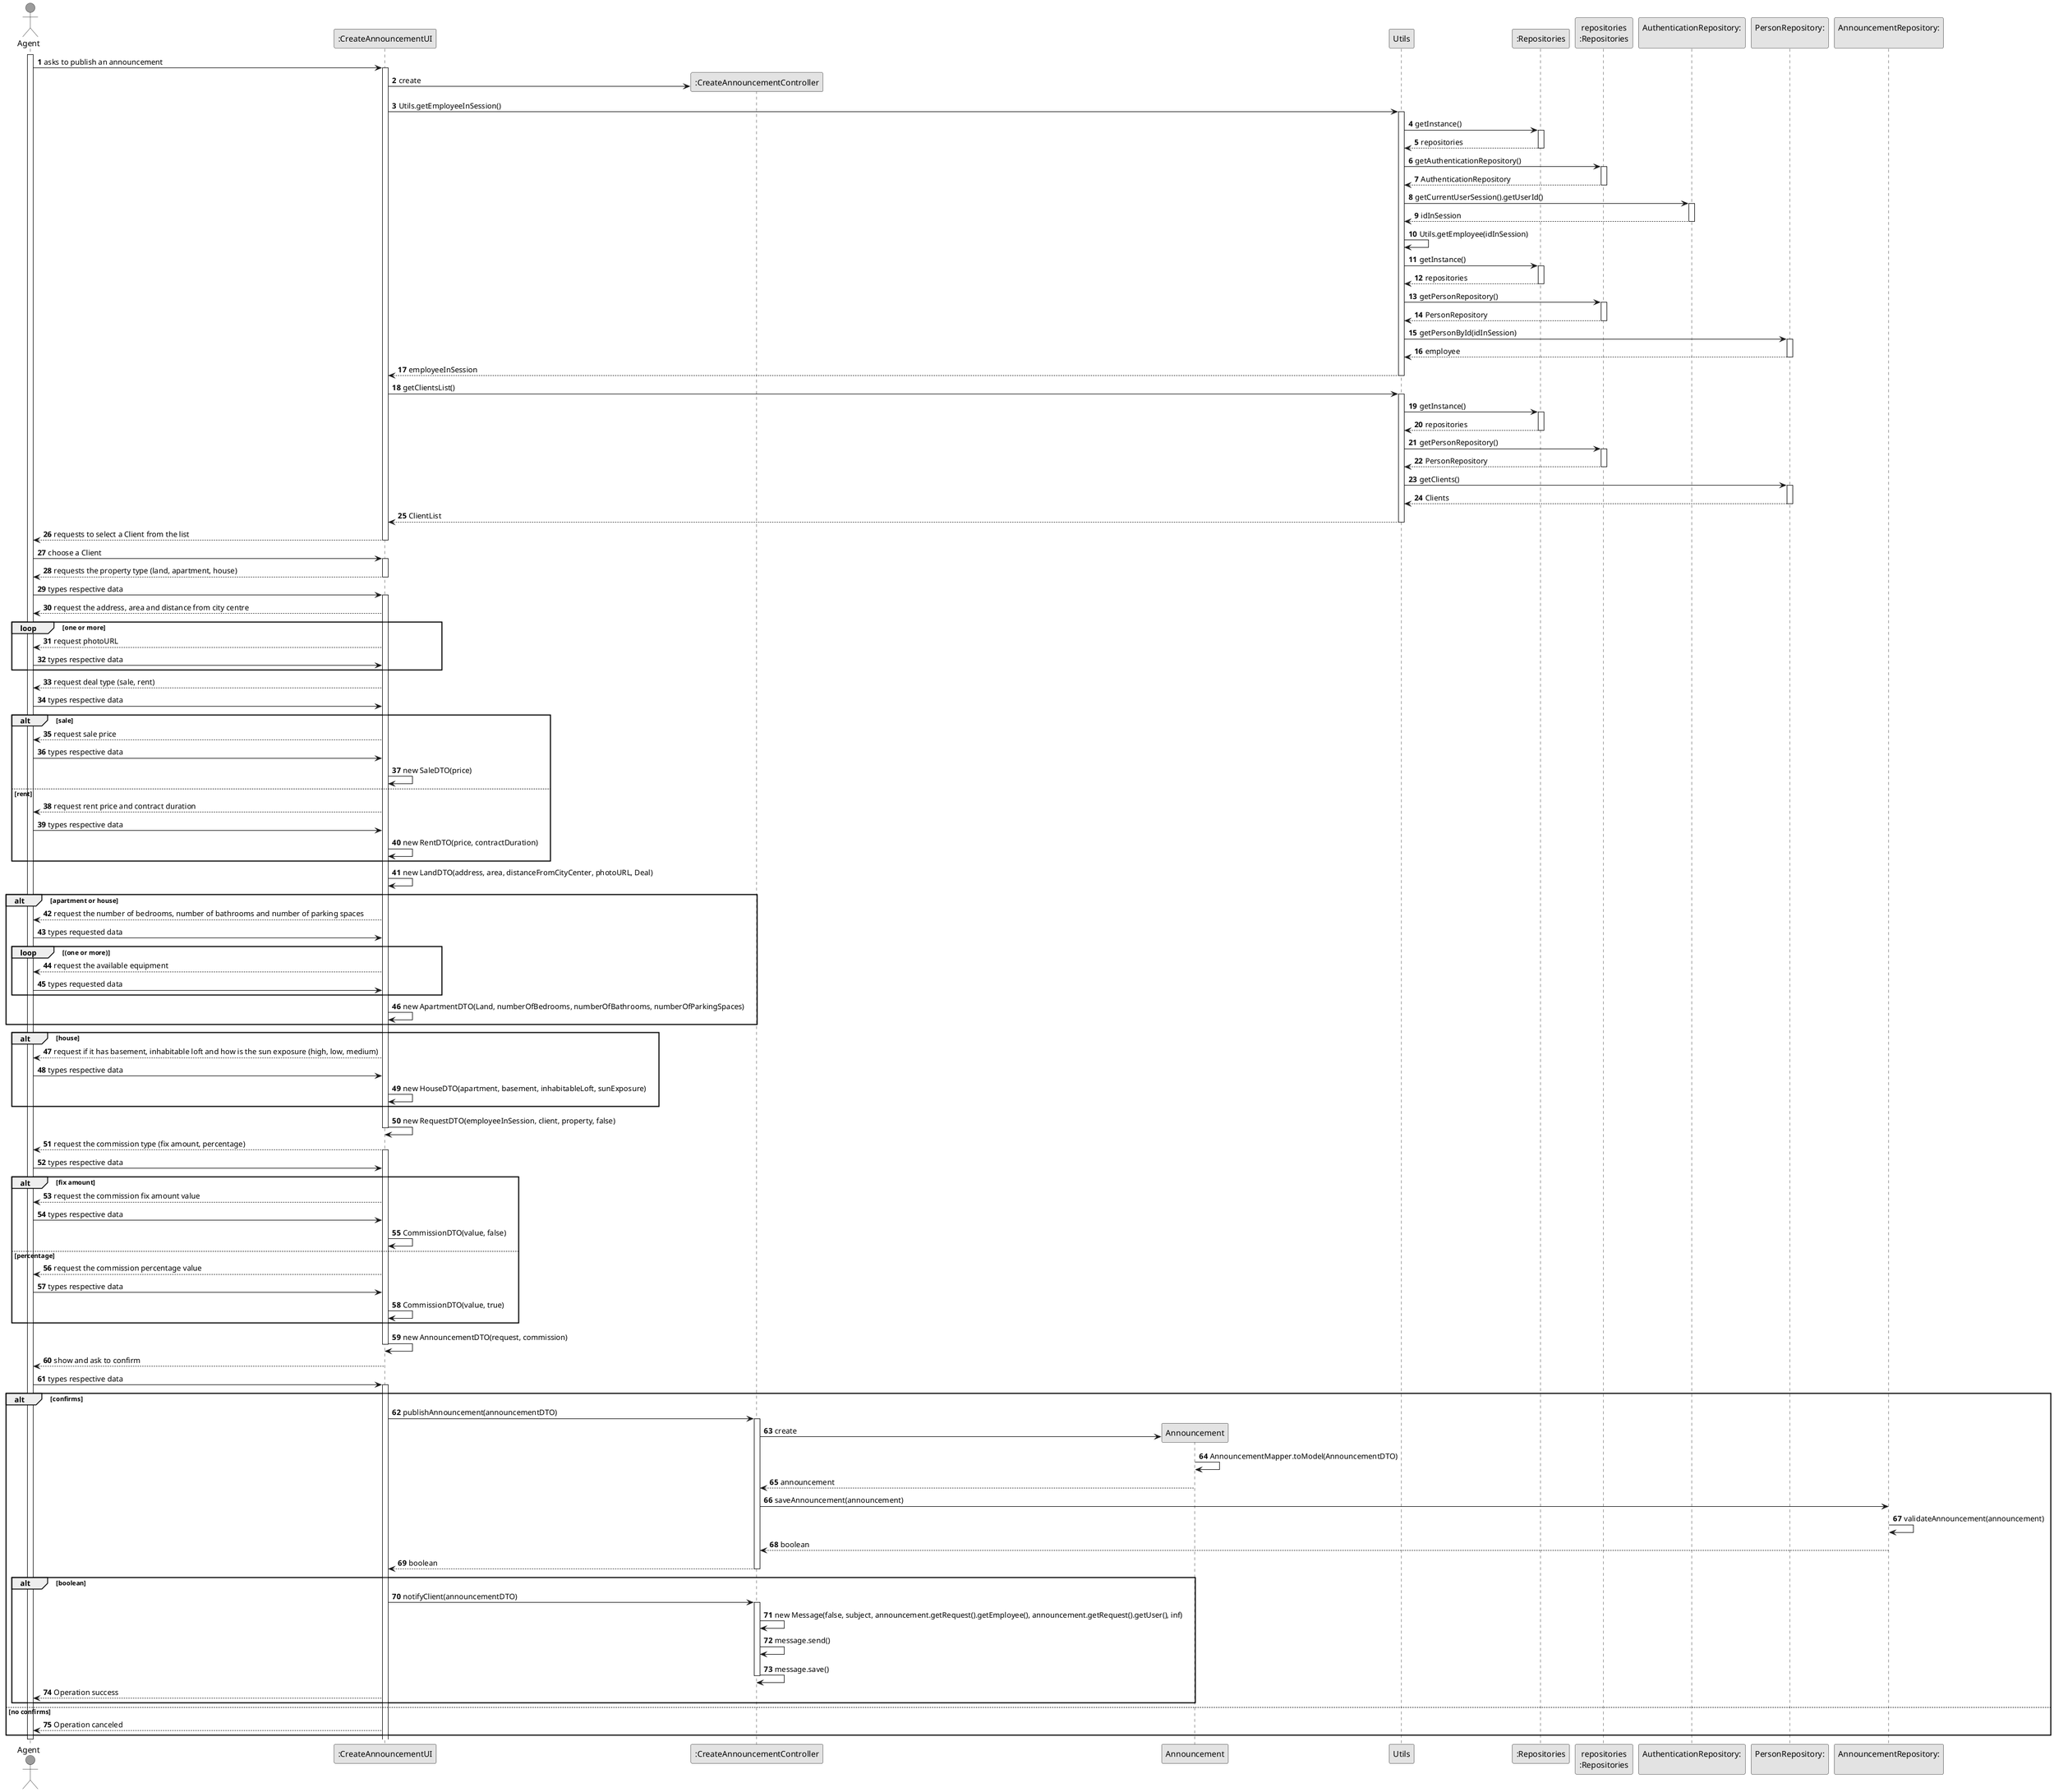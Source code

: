 @startuml
skinparam monochrome true
skinparam packageStyle rectangle
skinparam shadowing false

autonumber

'hide footbox
actor "Agent" as A #RosyBrown
participant ":CreateAnnouncementUI" as UI
participant ":CreateAnnouncementController" as CTRL
participant "Announcement" as Announcement
participant "Utils" as Utils
participant ":Repositories" as RepositorySingleton
participant "repositories\n:Repositories" as PLAT
participant "AuthenticationRepository:\n" as AuthenticationRepository
participant "PersonRepository:\n" as PersonRepository
participant "AnnouncementRepository:\n" as AnnouncementRepository

activate A

A -> UI : asks to publish an announcement
activate UI

UI -> CTRL** : create
UI -> Utils : Utils.getEmployeeInSession()
activate Utils

Utils -> RepositorySingleton : getInstance()
activate RepositorySingleton

RepositorySingleton --> Utils: repositories
deactivate RepositorySingleton

Utils -> PLAT : getAuthenticationRepository()
activate PLAT

PLAT --> Utils: AuthenticationRepository
deactivate PLAT

Utils -> AuthenticationRepository : getCurrentUserSession().getUserId()
activate AuthenticationRepository

AuthenticationRepository --> Utils : idInSession
deactivate AuthenticationRepository

Utils -> Utils : Utils.getEmployee(idInSession)
Utils -> RepositorySingleton : getInstance()
activate RepositorySingleton

RepositorySingleton --> Utils: repositories
deactivate RepositorySingleton

Utils -> PLAT : getPersonRepository()
activate PLAT

PLAT --> Utils: PersonRepository
deactivate PLAT

Utils -> PersonRepository : getPersonById(idInSession)
activate PersonRepository

PersonRepository --> Utils : employee
deactivate PersonRepository

Utils --> UI : employeeInSession
deactivate Utils

UI -> Utils : getClientsList()
activate Utils

Utils -> RepositorySingleton : getInstance()
activate RepositorySingleton

RepositorySingleton --> Utils: repositories
deactivate RepositorySingleton

Utils -> PLAT : getPersonRepository()
activate PLAT

PLAT --> Utils: PersonRepository
deactivate PLAT

Utils -> PersonRepository : getClients()
activate PersonRepository

PersonRepository --> Utils : Clients
deactivate PersonRepository

Utils --> UI : ClientList
deactivate Utils

UI --> A : requests to select a Client from the list
deactivate UI

A -> UI : choose a Client
activate UI

UI --> A : requests the property type (land, apartment, house)
deactivate UI

A -> UI : types respective data
activate UI

UI --> A : request the address, area and distance from city centre
loop one or more

UI --> A : request photoURL
A -> UI : types respective data
end

UI --> A : request deal type (sale, rent)
A -> UI : types respective data
alt sale

UI --> A : request sale price
A -> UI : types respective data
UI -> UI : new SaleDTO(price)
else rent

UI --> A : request rent price and contract duration
A -> UI : types respective data
UI -> UI : new RentDTO(price, contractDuration)
end

UI -> UI : new LandDTO(address, area, distanceFromCityCenter, photoURL, Deal)
alt apartment or house

UI --> A : request the number of bedrooms, number of bathrooms and number of parking spaces
A -> UI : types requested data

loop (one or more)

UI --> A : request the available equipment
A -> UI : types requested data
end

UI -> UI : new ApartmentDTO(Land, numberOfBedrooms, numberOfBathrooms, numberOfParkingSpaces)
end

alt house

UI --> A : request if it has basement, inhabitable loft and how is the sun exposure (high, low, medium)
A -> UI : types respective data
UI -> UI : new HouseDTO(apartment, basement, inhabitableLoft, sunExposure)
end

UI -> UI : new RequestDTO(employeeInSession, client, property, false)
deactivate UI

UI --> A : request the commission type (fix amount, percentage)
activate UI

A -> UI : types respective data
alt fix amount

UI --> A : request the commission fix amount value
A -> UI : types respective data
UI -> UI : CommissionDTO(value, false)

else percentage

UI --> A : request the commission percentage value
A -> UI : types respective data
UI -> UI : CommissionDTO(value, true)
end

UI -> UI : new AnnouncementDTO(request, commission)
deactivate UI

UI --> A : show and ask to confirm
A -> UI : types respective data
activate UI

alt confirms

UI -> CTRL : publishAnnouncement(announcementDTO)
activate CTRL

CTRL -> Announcement** : create
Announcement -> Announcement : AnnouncementMapper.toModel(AnnouncementDTO)
Announcement --> CTRL : announcement
CTRL -> AnnouncementRepository : saveAnnouncement(announcement)
AnnouncementRepository -> AnnouncementRepository : validateAnnouncement(announcement)
AnnouncementRepository --> CTRL : boolean
CTRL --> UI : boolean
deactivate CTRL

alt boolean

UI -> CTRL : notifyClient(announcementDTO)
activate CTRL

CTRL -> CTRL : new Message(false, subject, announcement.getRequest().getEmployee(), announcement.getRequest().getUser(), inf)
CTRL -> CTRL : message.send()
CTRL -> CTRL : message.save()
deactivate CTRL

UI --> A : Operation success
end

else no confirms

UI --> A : Operation canceled
end

deactivate A
@enduml
